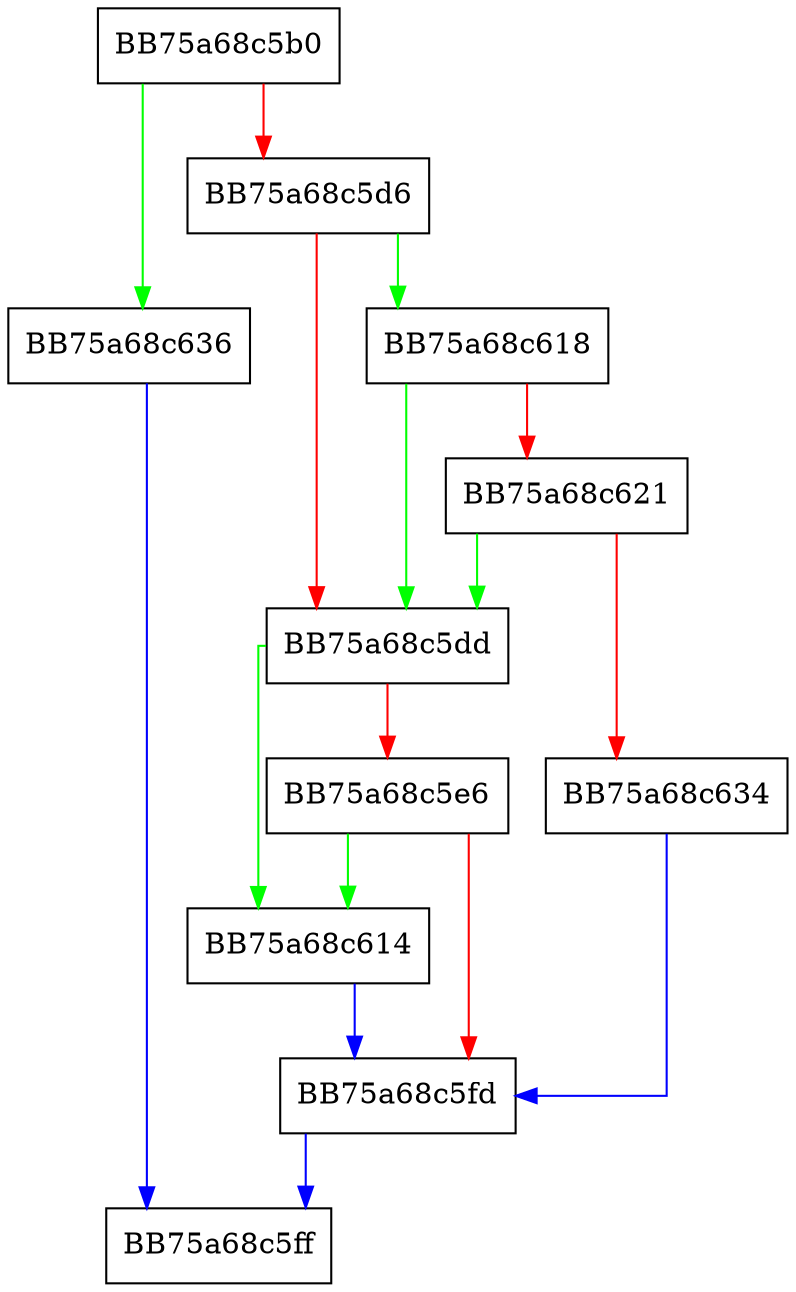 digraph declare {
  node [shape="box"];
  graph [splines=ortho];
  BB75a68c5b0 -> BB75a68c636 [color="green"];
  BB75a68c5b0 -> BB75a68c5d6 [color="red"];
  BB75a68c5d6 -> BB75a68c618 [color="green"];
  BB75a68c5d6 -> BB75a68c5dd [color="red"];
  BB75a68c5dd -> BB75a68c614 [color="green"];
  BB75a68c5dd -> BB75a68c5e6 [color="red"];
  BB75a68c5e6 -> BB75a68c614 [color="green"];
  BB75a68c5e6 -> BB75a68c5fd [color="red"];
  BB75a68c5fd -> BB75a68c5ff [color="blue"];
  BB75a68c614 -> BB75a68c5fd [color="blue"];
  BB75a68c618 -> BB75a68c5dd [color="green"];
  BB75a68c618 -> BB75a68c621 [color="red"];
  BB75a68c621 -> BB75a68c5dd [color="green"];
  BB75a68c621 -> BB75a68c634 [color="red"];
  BB75a68c634 -> BB75a68c5fd [color="blue"];
  BB75a68c636 -> BB75a68c5ff [color="blue"];
}